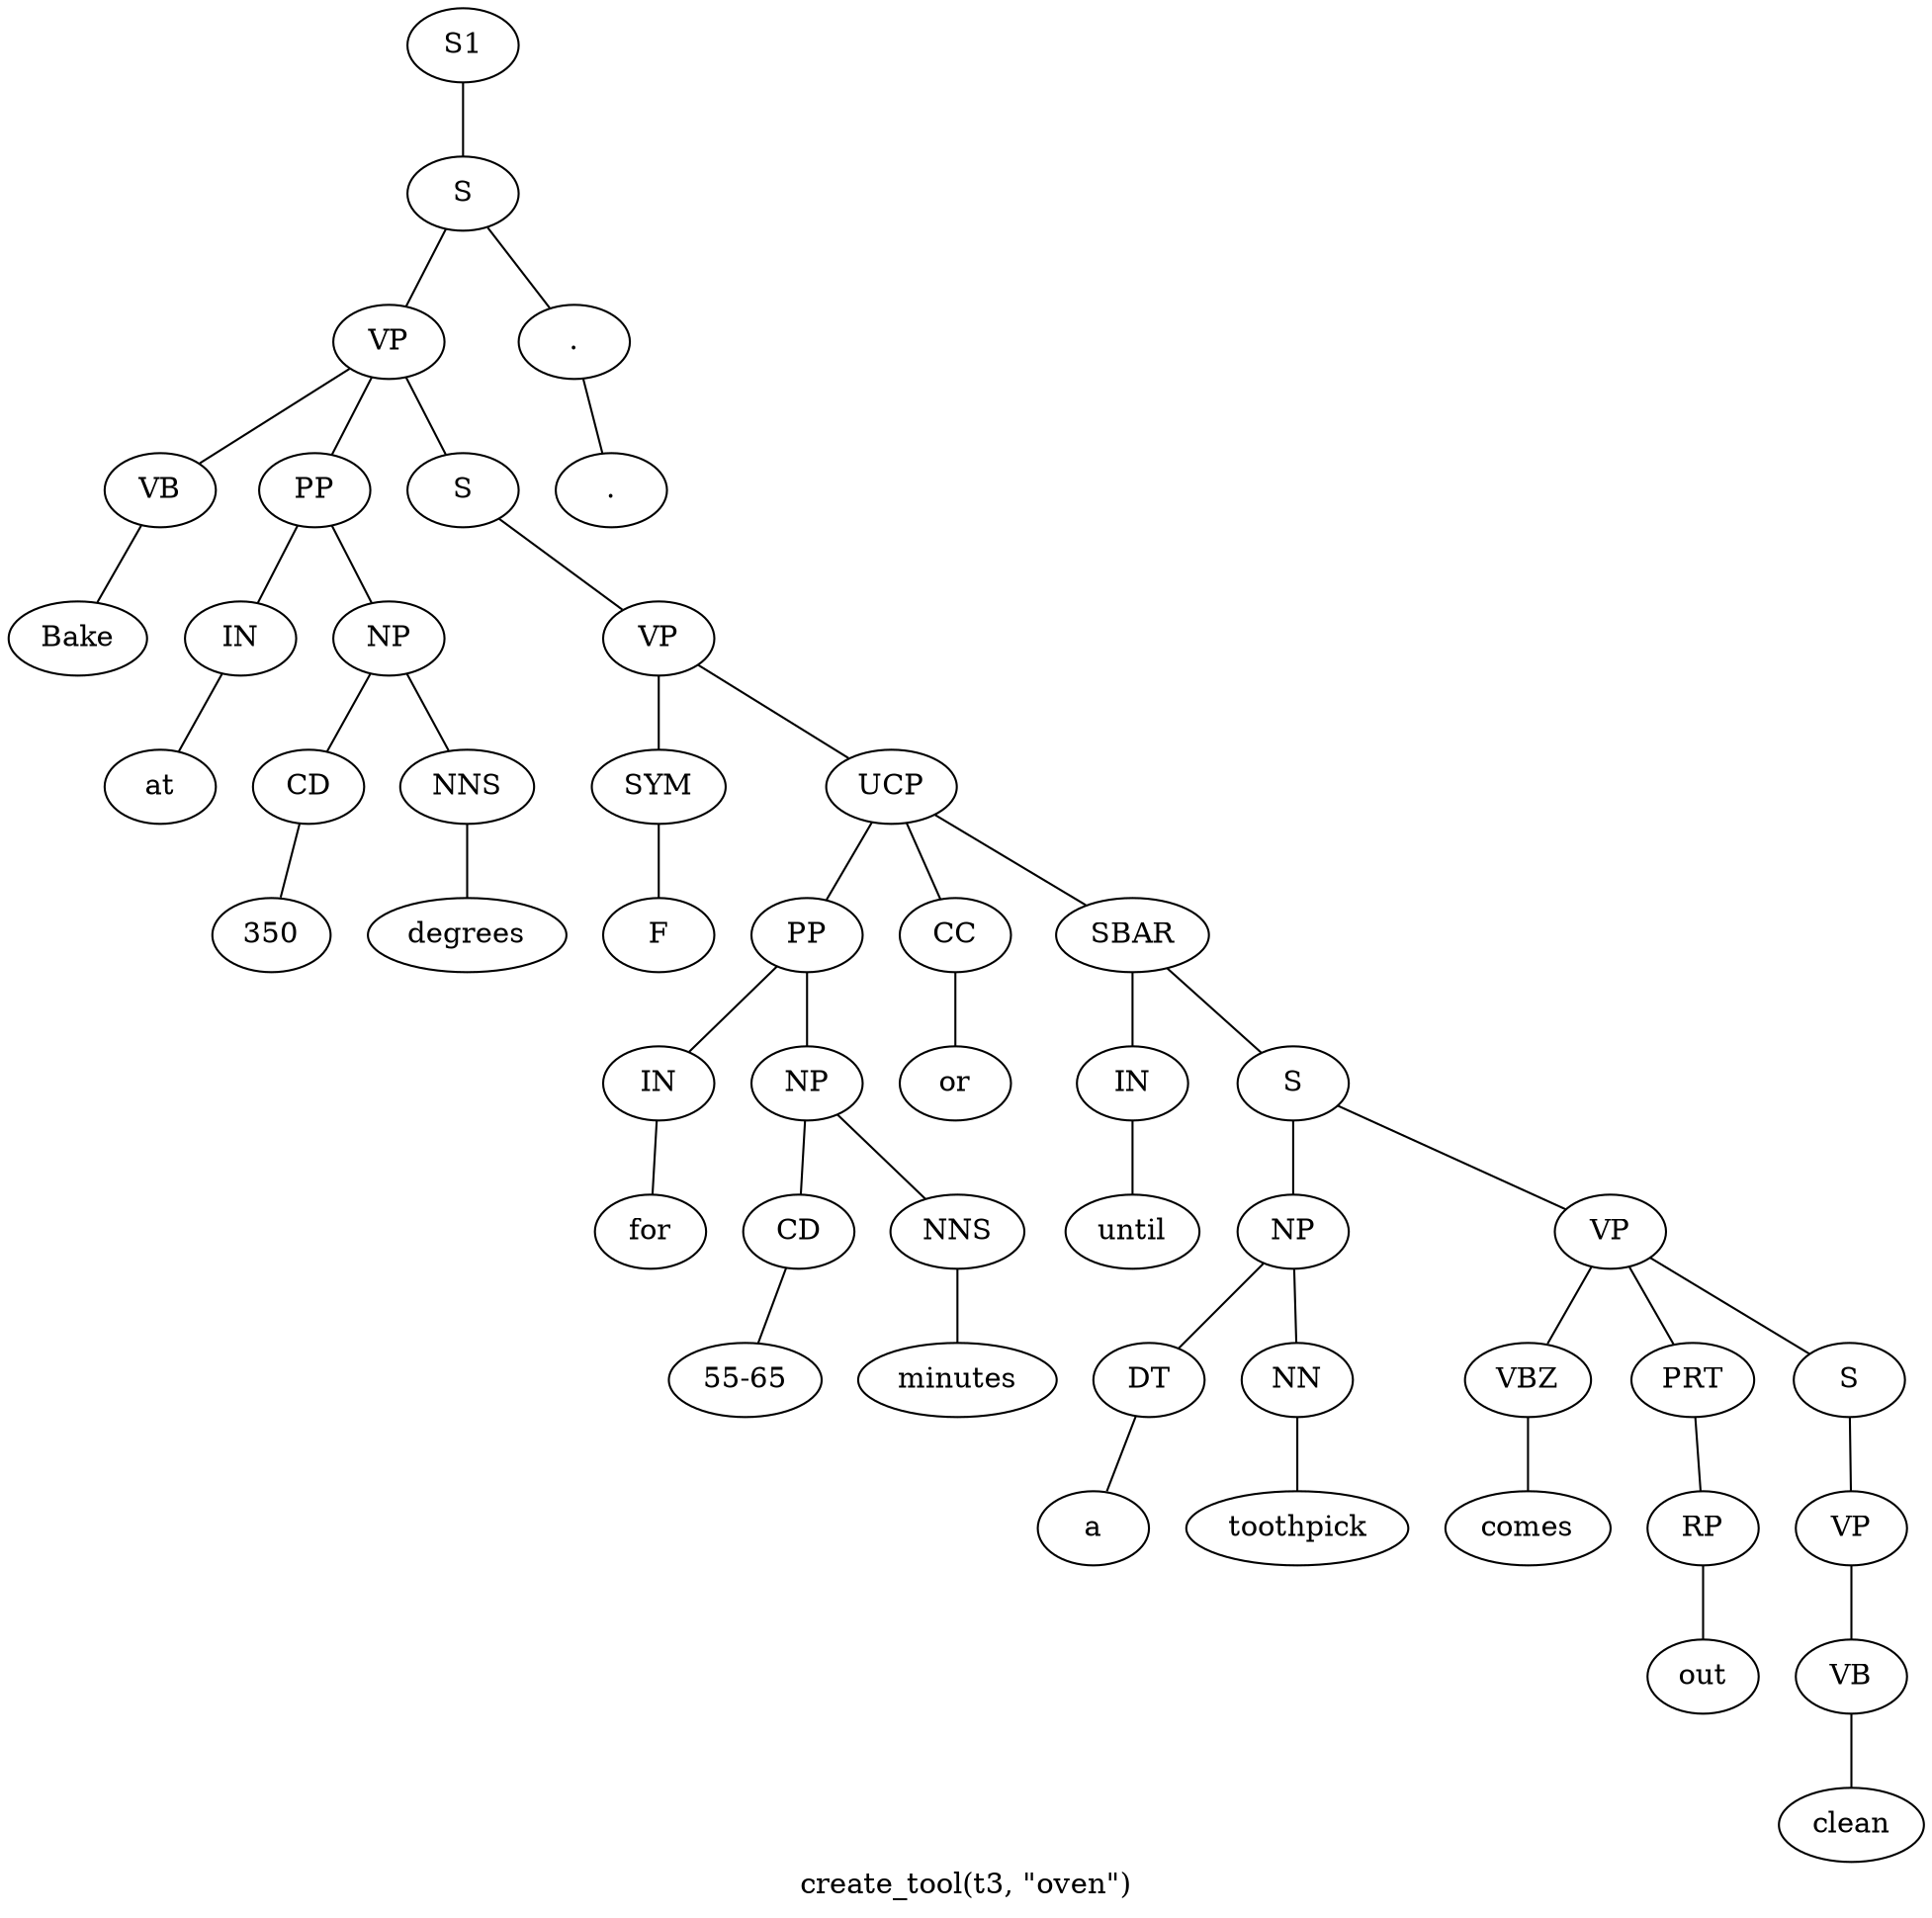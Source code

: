 graph SyntaxGraph {
	label = "create_tool(t3, \"oven\")";
	Node0 [label="S1"];
	Node1 [label="S"];
	Node2 [label="VP"];
	Node3 [label="VB"];
	Node4 [label="Bake"];
	Node5 [label="PP"];
	Node6 [label="IN"];
	Node7 [label="at"];
	Node8 [label="NP"];
	Node9 [label="CD"];
	Node10 [label="350"];
	Node11 [label="NNS"];
	Node12 [label="degrees"];
	Node13 [label="S"];
	Node14 [label="VP"];
	Node15 [label="SYM"];
	Node16 [label="F"];
	Node17 [label="UCP"];
	Node18 [label="PP"];
	Node19 [label="IN"];
	Node20 [label="for"];
	Node21 [label="NP"];
	Node22 [label="CD"];
	Node23 [label="55-65"];
	Node24 [label="NNS"];
	Node25 [label="minutes"];
	Node26 [label="CC"];
	Node27 [label="or"];
	Node28 [label="SBAR"];
	Node29 [label="IN"];
	Node30 [label="until"];
	Node31 [label="S"];
	Node32 [label="NP"];
	Node33 [label="DT"];
	Node34 [label="a"];
	Node35 [label="NN"];
	Node36 [label="toothpick"];
	Node37 [label="VP"];
	Node38 [label="VBZ"];
	Node39 [label="comes"];
	Node40 [label="PRT"];
	Node41 [label="RP"];
	Node42 [label="out"];
	Node43 [label="S"];
	Node44 [label="VP"];
	Node45 [label="VB"];
	Node46 [label="clean"];
	Node47 [label="."];
	Node48 [label="."];

	Node0 -- Node1;
	Node1 -- Node2;
	Node1 -- Node47;
	Node2 -- Node3;
	Node2 -- Node5;
	Node2 -- Node13;
	Node3 -- Node4;
	Node5 -- Node6;
	Node5 -- Node8;
	Node6 -- Node7;
	Node8 -- Node9;
	Node8 -- Node11;
	Node9 -- Node10;
	Node11 -- Node12;
	Node13 -- Node14;
	Node14 -- Node15;
	Node14 -- Node17;
	Node15 -- Node16;
	Node17 -- Node18;
	Node17 -- Node26;
	Node17 -- Node28;
	Node18 -- Node19;
	Node18 -- Node21;
	Node19 -- Node20;
	Node21 -- Node22;
	Node21 -- Node24;
	Node22 -- Node23;
	Node24 -- Node25;
	Node26 -- Node27;
	Node28 -- Node29;
	Node28 -- Node31;
	Node29 -- Node30;
	Node31 -- Node32;
	Node31 -- Node37;
	Node32 -- Node33;
	Node32 -- Node35;
	Node33 -- Node34;
	Node35 -- Node36;
	Node37 -- Node38;
	Node37 -- Node40;
	Node37 -- Node43;
	Node38 -- Node39;
	Node40 -- Node41;
	Node41 -- Node42;
	Node43 -- Node44;
	Node44 -- Node45;
	Node45 -- Node46;
	Node47 -- Node48;
}